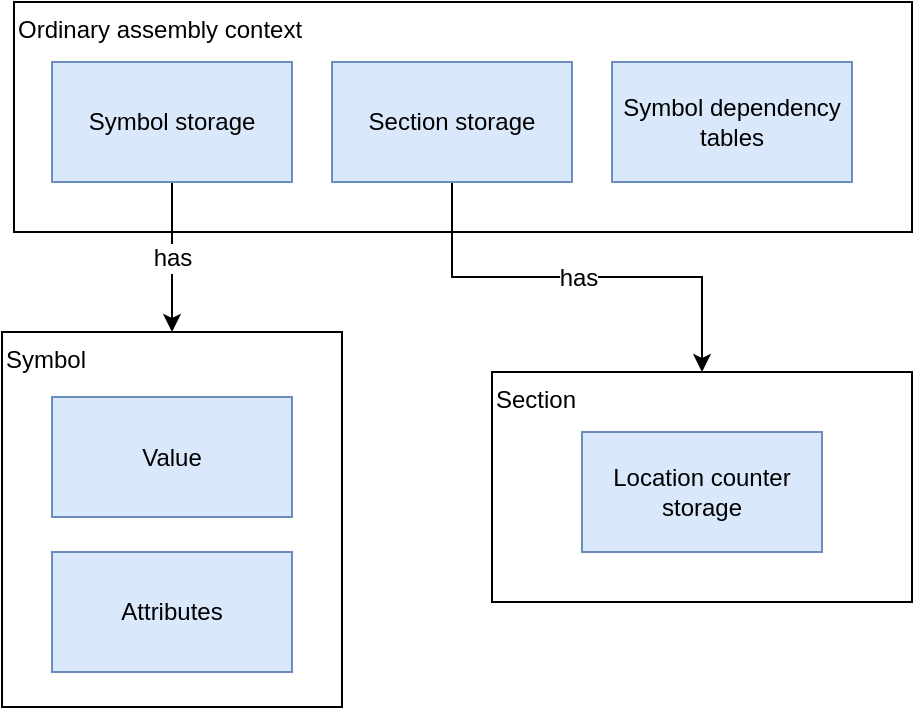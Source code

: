 <mxfile version="12.8.8" type="device"><diagram id="ERvEikIAbuAEUn9lf5Qu" name="Page-1"><mxGraphModel dx="2027" dy="1113" grid="1" gridSize="10" guides="1" tooltips="1" connect="1" arrows="1" fold="1" page="1" pageScale="1" pageWidth="583" pageHeight="413" math="0" shadow="0"><root><mxCell id="0"/><mxCell id="1" parent="0"/><mxCell id="qpm0pfhg7EkavrOcA47S-10" value="Section" style="rounded=0;whiteSpace=wrap;html=1;flipV=0;flipH=1;direction=east;verticalAlign=top;align=left;" parent="1" vertex="1"><mxGeometry x="270" y="240" width="210" height="115" as="geometry"/></mxCell><mxCell id="QlQmvvS0TMtKOBI_XdEg-2" value="Ordinary assembly context" style="rounded=0;whiteSpace=wrap;html=1;flipV=0;flipH=1;direction=east;verticalAlign=top;align=left;" parent="1" vertex="1"><mxGeometry x="31" y="55" width="449" height="115" as="geometry"/></mxCell><mxCell id="qpm0pfhg7EkavrOcA47S-15" value="has" style="edgeStyle=orthogonalEdgeStyle;rounded=0;orthogonalLoop=1;jettySize=auto;html=1;fontSize=12;" parent="1" source="QlQmvvS0TMtKOBI_XdEg-3" target="qpm0pfhg7EkavrOcA47S-12" edge="1"><mxGeometry relative="1" as="geometry"/></mxCell><mxCell id="QlQmvvS0TMtKOBI_XdEg-3" value="Symbol storage" style="rounded=0;whiteSpace=wrap;html=1;flipV=0;flipH=1;direction=east;verticalAlign=middle;fillColor=#dae8fc;strokeColor=#6c8ebf;" parent="1" vertex="1"><mxGeometry x="50" y="85" width="120" height="60" as="geometry"/></mxCell><mxCell id="qpm0pfhg7EkavrOcA47S-11" value="has" style="edgeStyle=orthogonalEdgeStyle;rounded=0;orthogonalLoop=1;jettySize=auto;html=1;entryX=0.5;entryY=0;entryDx=0;entryDy=0;fontSize=12;" parent="1" source="QlQmvvS0TMtKOBI_XdEg-4" target="qpm0pfhg7EkavrOcA47S-10" edge="1"><mxGeometry relative="1" as="geometry"/></mxCell><mxCell id="QlQmvvS0TMtKOBI_XdEg-4" value="Section storage" style="rounded=0;whiteSpace=wrap;html=1;flipV=0;flipH=1;direction=east;verticalAlign=middle;fillColor=#dae8fc;strokeColor=#6c8ebf;" parent="1" vertex="1"><mxGeometry x="190" y="85" width="120" height="60" as="geometry"/></mxCell><mxCell id="qpm0pfhg7EkavrOcA47S-1" value="Symbol dependency tables" style="rounded=0;whiteSpace=wrap;html=1;flipV=0;flipH=1;direction=east;verticalAlign=middle;fillColor=#dae8fc;strokeColor=#6c8ebf;" parent="1" vertex="1"><mxGeometry x="330" y="85" width="120" height="60" as="geometry"/></mxCell><mxCell id="qpm0pfhg7EkavrOcA47S-9" value="Location counter storage" style="rounded=0;whiteSpace=wrap;html=1;flipV=0;flipH=1;direction=east;verticalAlign=middle;fillColor=#dae8fc;strokeColor=#6c8ebf;" parent="1" vertex="1"><mxGeometry x="315" y="270" width="120" height="60" as="geometry"/></mxCell><mxCell id="qpm0pfhg7EkavrOcA47S-12" value="Symbol" style="rounded=0;whiteSpace=wrap;html=1;flipV=0;flipH=1;direction=east;verticalAlign=top;align=left;" parent="1" vertex="1"><mxGeometry x="25" y="220" width="170" height="187.5" as="geometry"/></mxCell><mxCell id="qpm0pfhg7EkavrOcA47S-13" value="Value" style="rounded=0;whiteSpace=wrap;html=1;flipV=0;flipH=1;direction=east;verticalAlign=middle;fillColor=#dae8fc;strokeColor=#6c8ebf;" parent="1" vertex="1"><mxGeometry x="50" y="252.5" width="120" height="60" as="geometry"/></mxCell><mxCell id="qpm0pfhg7EkavrOcA47S-14" value="Attributes" style="rounded=0;whiteSpace=wrap;html=1;flipV=0;flipH=1;direction=east;verticalAlign=middle;fillColor=#dae8fc;strokeColor=#6c8ebf;" parent="1" vertex="1"><mxGeometry x="50" y="330" width="120" height="60" as="geometry"/></mxCell></root></mxGraphModel></diagram></mxfile>